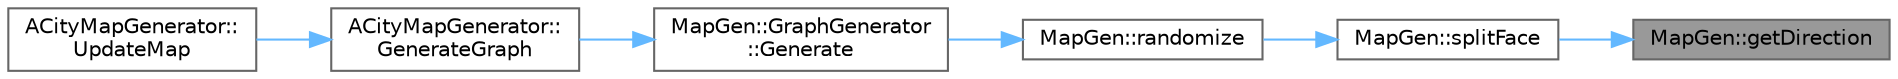 digraph "MapGen::getDirection"
{
 // INTERACTIVE_SVG=YES
 // LATEX_PDF_SIZE
  bgcolor="transparent";
  edge [fontname=Helvetica,fontsize=10,labelfontname=Helvetica,labelfontsize=10];
  node [fontname=Helvetica,fontsize=10,shape=box,height=0.2,width=0.4];
  rankdir="RL";
  Node1 [id="Node000001",label="MapGen::getDirection",height=0.2,width=0.4,color="gray40", fillcolor="grey60", style="filled", fontcolor="black",tooltip=" "];
  Node1 -> Node2 [id="edge1_Node000001_Node000002",dir="back",color="steelblue1",style="solid",tooltip=" "];
  Node2 [id="Node000002",label="MapGen::splitFace",height=0.2,width=0.4,color="grey40", fillcolor="white", style="filled",URL="$d2/de5/namespaceMapGen.html#a975b7ba69fe3408db8acadb9ebf288d9",tooltip=" "];
  Node2 -> Node3 [id="edge2_Node000002_Node000003",dir="back",color="steelblue1",style="solid",tooltip=" "];
  Node3 [id="Node000003",label="MapGen::randomize",height=0.2,width=0.4,color="grey40", fillcolor="white", style="filled",URL="$d2/de5/namespaceMapGen.html#a4163fb6b1450e8a10069d7bfb54796fe",tooltip=" "];
  Node3 -> Node4 [id="edge3_Node000003_Node000004",dir="back",color="steelblue1",style="solid",tooltip=" "];
  Node4 [id="Node000004",label="MapGen::GraphGenerator\l::Generate",height=0.2,width=0.4,color="grey40", fillcolor="white", style="filled",URL="$dc/d79/classMapGen_1_1GraphGenerator.html#aa6c4299ca0d9ef55d4c7d2a2ac0eb5b0",tooltip="Create a squared DoublyConnectedEdgeList of size SizeX times SizeY and generate random connections in..."];
  Node4 -> Node5 [id="edge4_Node000004_Node000005",dir="back",color="steelblue1",style="solid",tooltip=" "];
  Node5 [id="Node000005",label="ACityMapGenerator::\lGenerateGraph",height=0.2,width=0.4,color="grey40", fillcolor="white", style="filled",URL="$d1/ddb/classACityMapGenerator.html#a2b16ca4cb297f67893132bad83a2b4da",tooltip="Regenerate the DCEL."];
  Node5 -> Node6 [id="edge5_Node000005_Node000006",dir="back",color="steelblue1",style="solid",tooltip=" "];
  Node6 [id="Node000006",label="ACityMapGenerator::\lUpdateMap",height=0.2,width=0.4,color="grey40", fillcolor="white", style="filled",URL="$d1/ddb/classACityMapGenerator.html#a5ad53319596101e96076a12eab41b9c1",tooltip="Here does nothing, implement in derived classes."];
}
